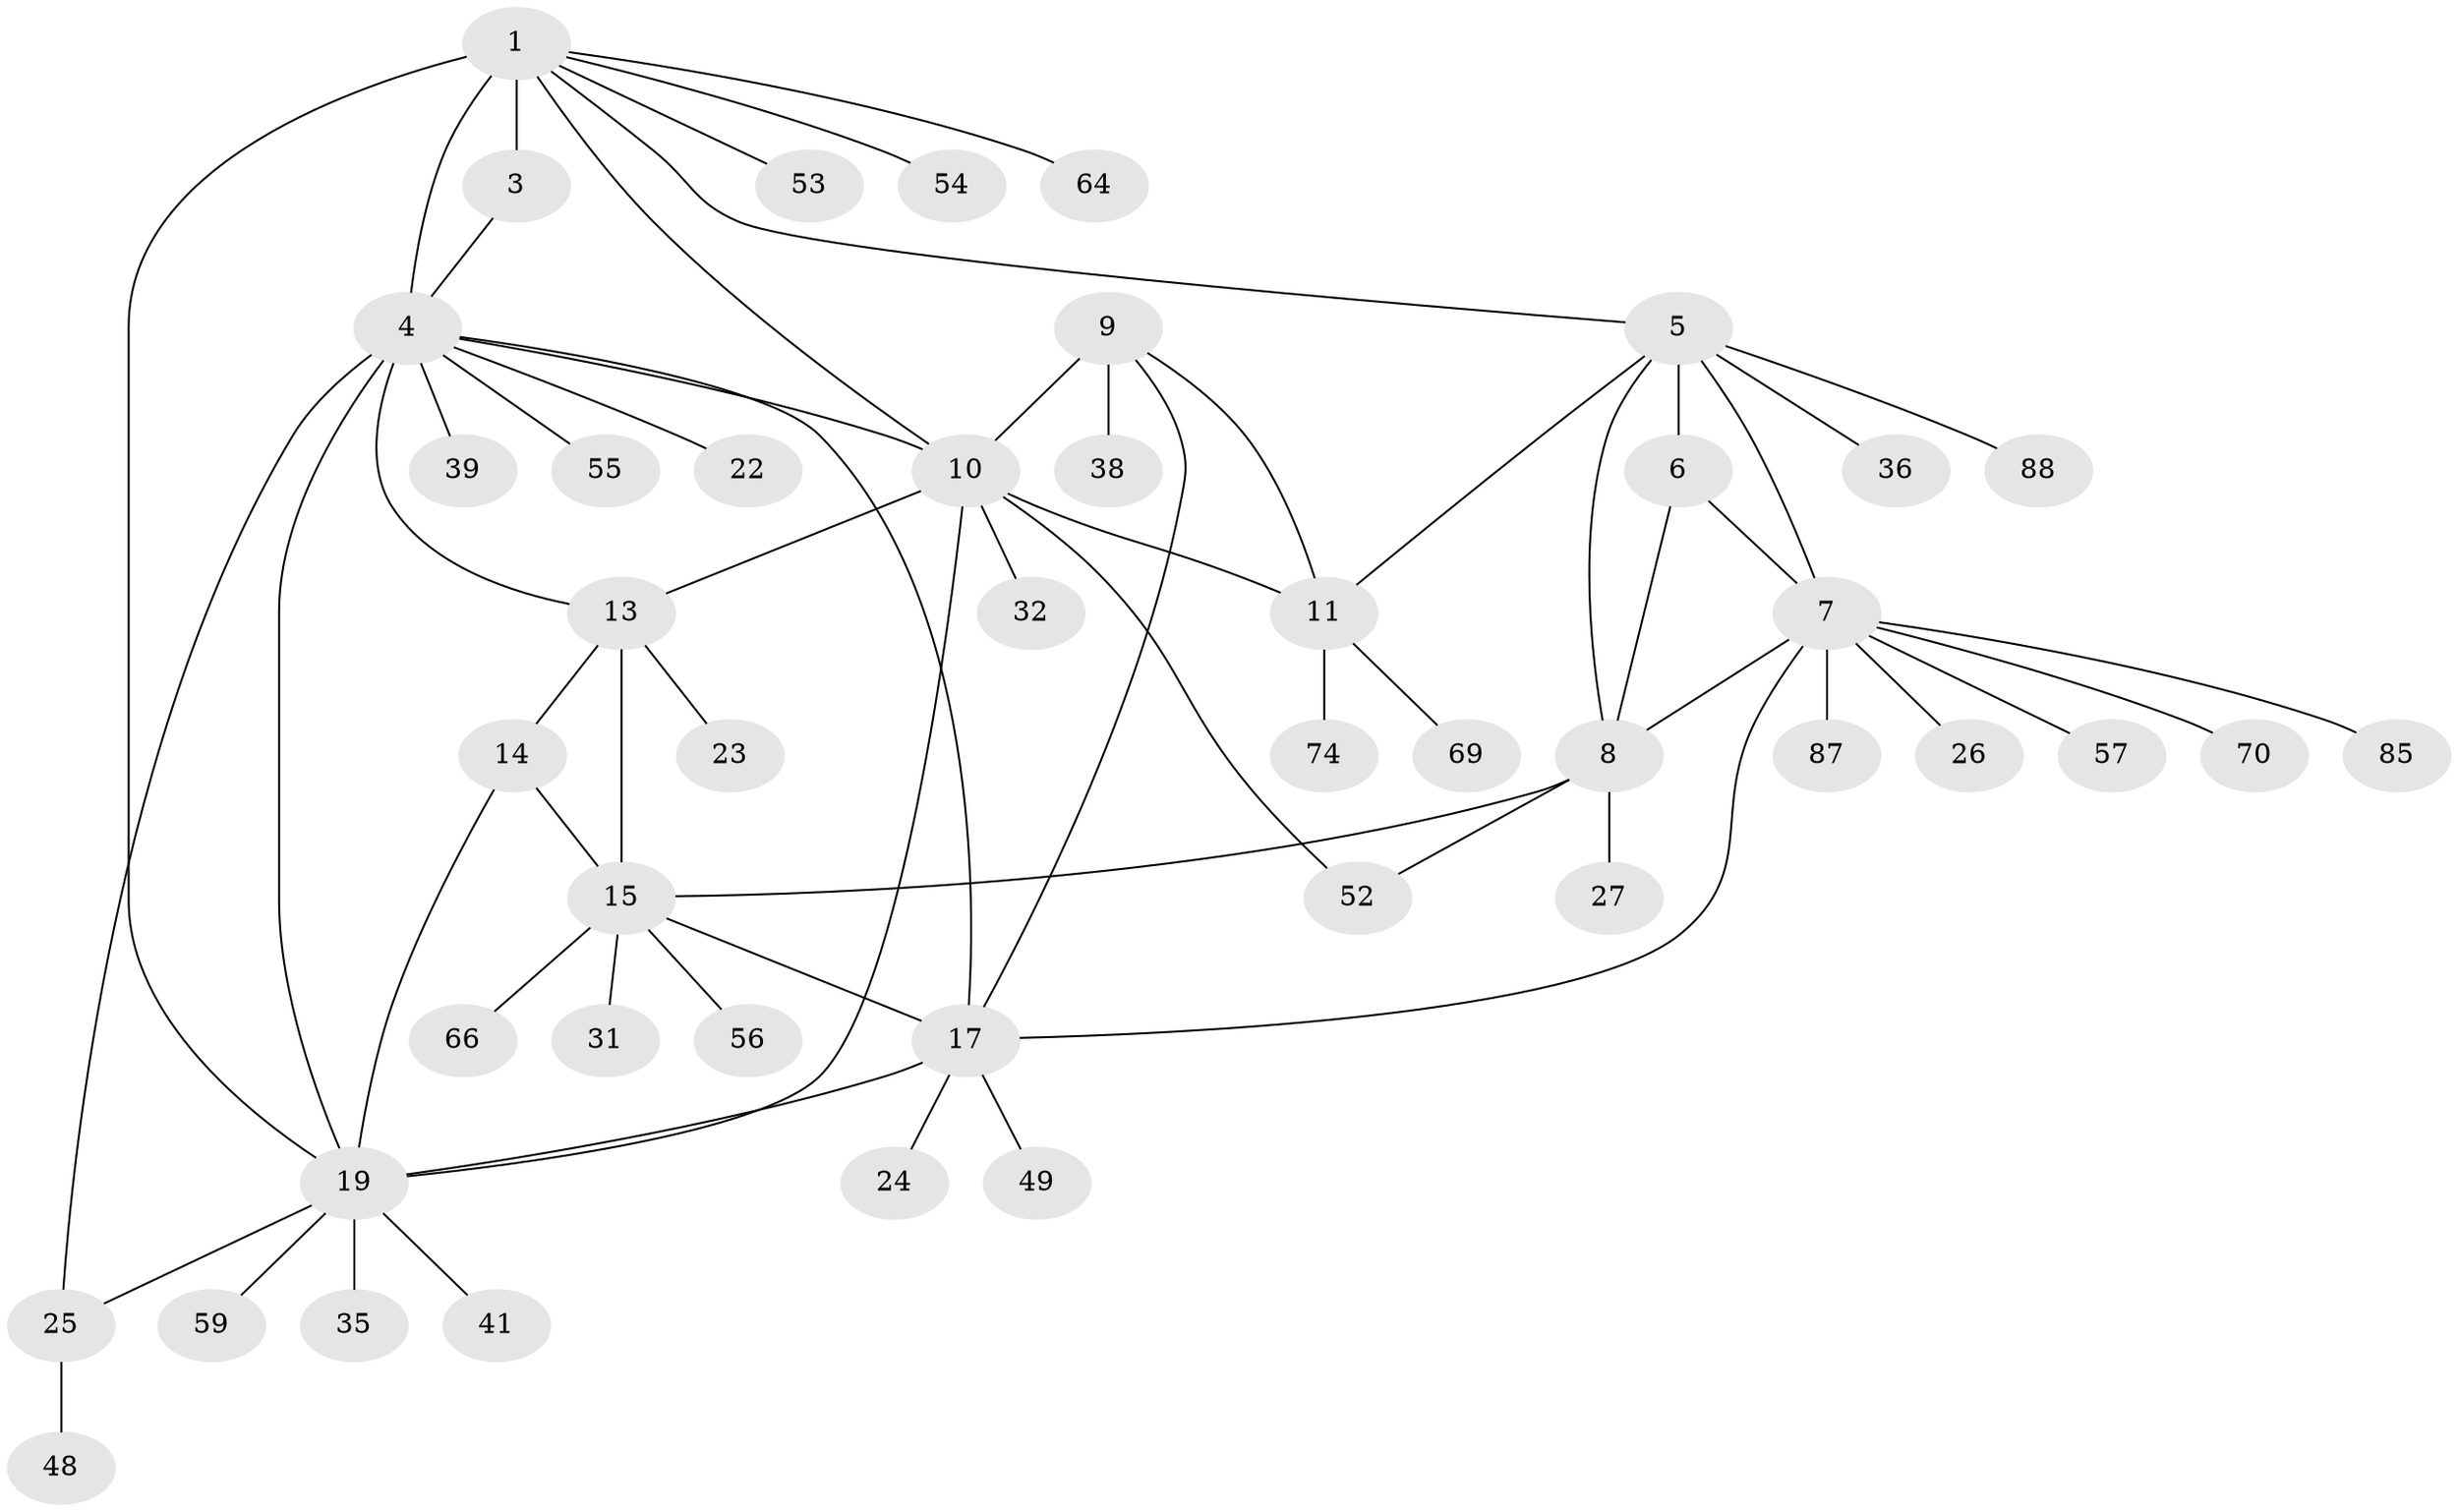// original degree distribution, {8: 0.044444444444444446, 5: 0.05555555555555555, 4: 0.044444444444444446, 13: 0.011111111111111112, 7: 0.03333333333333333, 9: 0.022222222222222223, 6: 0.03333333333333333, 11: 0.011111111111111112, 1: 0.5333333333333333, 2: 0.18888888888888888, 3: 0.022222222222222223}
// Generated by graph-tools (version 1.1) at 2025/16/03/09/25 04:16:00]
// undirected, 45 vertices, 63 edges
graph export_dot {
graph [start="1"]
  node [color=gray90,style=filled];
  1 [super="+2"];
  3 [super="+21"];
  4;
  5;
  6 [super="+42"];
  7;
  8;
  9 [super="+30+62+71+84"];
  10 [super="+89+12"];
  11 [super="+40"];
  13;
  14;
  15 [super="+16"];
  17 [super="+78+83+80+77+61+29+18"];
  19 [super="+47+51+37+20"];
  22 [super="+50"];
  23;
  24;
  25 [super="+33"];
  26;
  27 [super="+28+44+73+75"];
  31;
  32;
  35;
  36;
  38 [super="+90"];
  39;
  41;
  48;
  49;
  52;
  53 [super="+58"];
  54 [super="+65"];
  55;
  56;
  57;
  59;
  64;
  66;
  69;
  70;
  74;
  85;
  87;
  88;
  1 -- 3 [weight=2];
  1 -- 4 [weight=2];
  1 -- 5;
  1 -- 53;
  1 -- 54;
  1 -- 64;
  1 -- 19 [weight=2];
  1 -- 10;
  3 -- 4;
  4 -- 13;
  4 -- 22;
  4 -- 25;
  4 -- 39;
  4 -- 55;
  4 -- 19 [weight=3];
  4 -- 10;
  4 -- 17;
  5 -- 6;
  5 -- 7;
  5 -- 8;
  5 -- 11;
  5 -- 36;
  5 -- 88;
  6 -- 7;
  6 -- 8;
  7 -- 8;
  7 -- 17;
  7 -- 26;
  7 -- 57;
  7 -- 70;
  7 -- 85;
  7 -- 87;
  8 -- 15;
  8 -- 27;
  8 -- 52;
  9 -- 10 [weight=2];
  9 -- 11;
  9 -- 38;
  9 -- 17;
  10 -- 11 [weight=2];
  10 -- 52;
  10 -- 32;
  10 -- 13;
  10 -- 19;
  11 -- 69;
  11 -- 74;
  13 -- 14;
  13 -- 15 [weight=2];
  13 -- 23;
  14 -- 15 [weight=2];
  14 -- 19;
  15 -- 56;
  15 -- 66;
  15 -- 31;
  15 -- 17;
  17 -- 19 [weight=5];
  17 -- 24;
  17 -- 49;
  19 -- 25;
  19 -- 59;
  19 -- 35;
  19 -- 41;
  25 -- 48;
}
